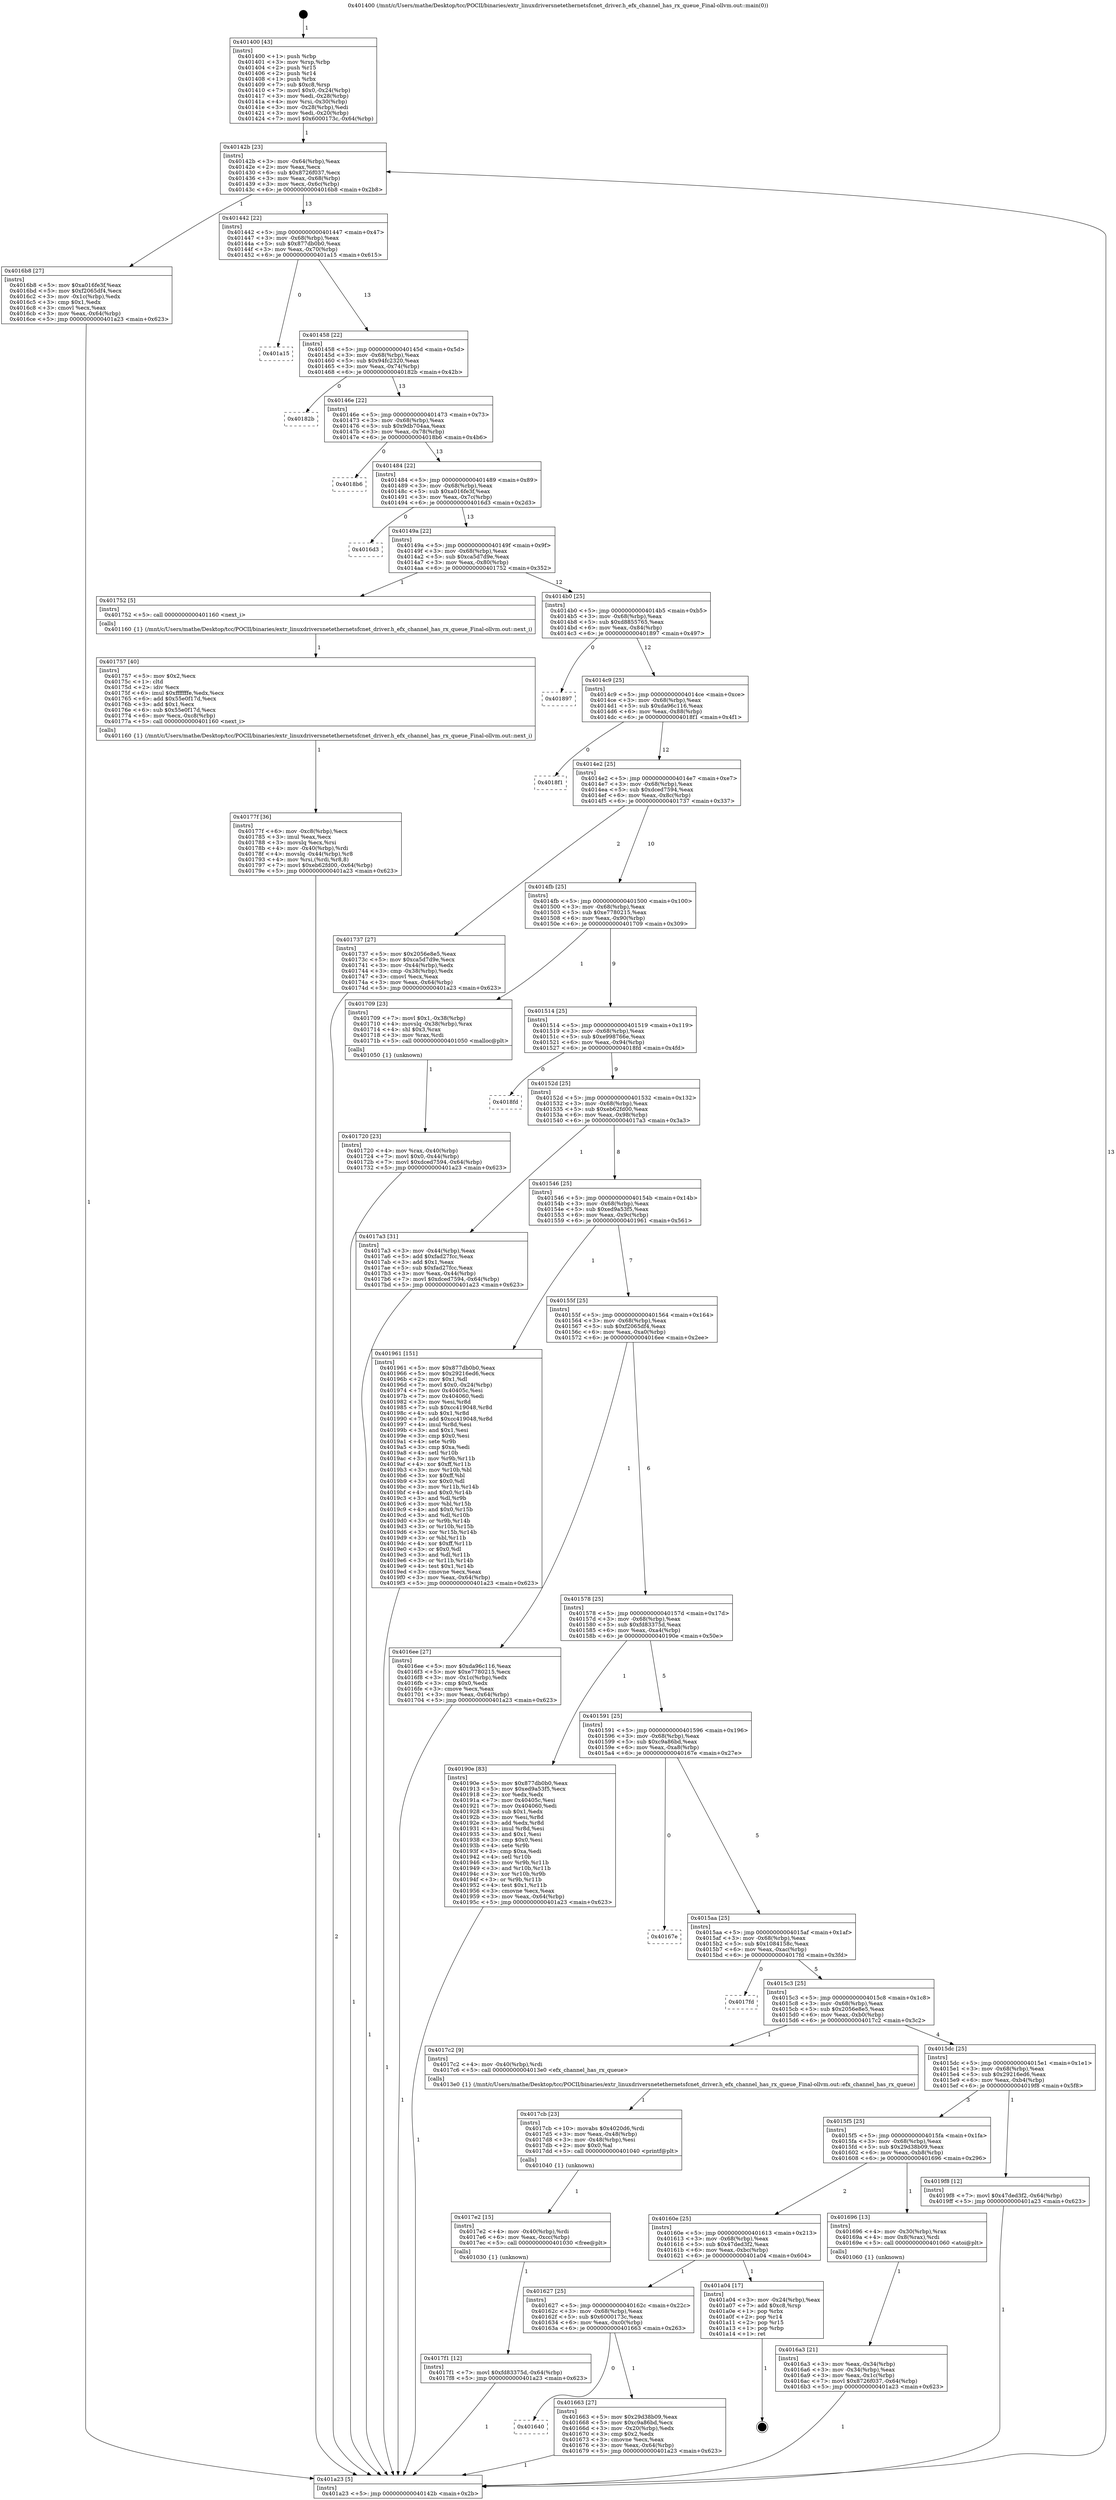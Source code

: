 digraph "0x401400" {
  label = "0x401400 (/mnt/c/Users/mathe/Desktop/tcc/POCII/binaries/extr_linuxdriversnetethernetsfcnet_driver.h_efx_channel_has_rx_queue_Final-ollvm.out::main(0))"
  labelloc = "t"
  node[shape=record]

  Entry [label="",width=0.3,height=0.3,shape=circle,fillcolor=black,style=filled]
  "0x40142b" [label="{
     0x40142b [23]\l
     | [instrs]\l
     &nbsp;&nbsp;0x40142b \<+3\>: mov -0x64(%rbp),%eax\l
     &nbsp;&nbsp;0x40142e \<+2\>: mov %eax,%ecx\l
     &nbsp;&nbsp;0x401430 \<+6\>: sub $0x8726f037,%ecx\l
     &nbsp;&nbsp;0x401436 \<+3\>: mov %eax,-0x68(%rbp)\l
     &nbsp;&nbsp;0x401439 \<+3\>: mov %ecx,-0x6c(%rbp)\l
     &nbsp;&nbsp;0x40143c \<+6\>: je 00000000004016b8 \<main+0x2b8\>\l
  }"]
  "0x4016b8" [label="{
     0x4016b8 [27]\l
     | [instrs]\l
     &nbsp;&nbsp;0x4016b8 \<+5\>: mov $0xa016fe3f,%eax\l
     &nbsp;&nbsp;0x4016bd \<+5\>: mov $0xf2065df4,%ecx\l
     &nbsp;&nbsp;0x4016c2 \<+3\>: mov -0x1c(%rbp),%edx\l
     &nbsp;&nbsp;0x4016c5 \<+3\>: cmp $0x1,%edx\l
     &nbsp;&nbsp;0x4016c8 \<+3\>: cmovl %ecx,%eax\l
     &nbsp;&nbsp;0x4016cb \<+3\>: mov %eax,-0x64(%rbp)\l
     &nbsp;&nbsp;0x4016ce \<+5\>: jmp 0000000000401a23 \<main+0x623\>\l
  }"]
  "0x401442" [label="{
     0x401442 [22]\l
     | [instrs]\l
     &nbsp;&nbsp;0x401442 \<+5\>: jmp 0000000000401447 \<main+0x47\>\l
     &nbsp;&nbsp;0x401447 \<+3\>: mov -0x68(%rbp),%eax\l
     &nbsp;&nbsp;0x40144a \<+5\>: sub $0x877db0b0,%eax\l
     &nbsp;&nbsp;0x40144f \<+3\>: mov %eax,-0x70(%rbp)\l
     &nbsp;&nbsp;0x401452 \<+6\>: je 0000000000401a15 \<main+0x615\>\l
  }"]
  Exit [label="",width=0.3,height=0.3,shape=circle,fillcolor=black,style=filled,peripheries=2]
  "0x401a15" [label="{
     0x401a15\l
  }", style=dashed]
  "0x401458" [label="{
     0x401458 [22]\l
     | [instrs]\l
     &nbsp;&nbsp;0x401458 \<+5\>: jmp 000000000040145d \<main+0x5d\>\l
     &nbsp;&nbsp;0x40145d \<+3\>: mov -0x68(%rbp),%eax\l
     &nbsp;&nbsp;0x401460 \<+5\>: sub $0x94fc2320,%eax\l
     &nbsp;&nbsp;0x401465 \<+3\>: mov %eax,-0x74(%rbp)\l
     &nbsp;&nbsp;0x401468 \<+6\>: je 000000000040182b \<main+0x42b\>\l
  }"]
  "0x4017f1" [label="{
     0x4017f1 [12]\l
     | [instrs]\l
     &nbsp;&nbsp;0x4017f1 \<+7\>: movl $0xfd83375d,-0x64(%rbp)\l
     &nbsp;&nbsp;0x4017f8 \<+5\>: jmp 0000000000401a23 \<main+0x623\>\l
  }"]
  "0x40182b" [label="{
     0x40182b\l
  }", style=dashed]
  "0x40146e" [label="{
     0x40146e [22]\l
     | [instrs]\l
     &nbsp;&nbsp;0x40146e \<+5\>: jmp 0000000000401473 \<main+0x73\>\l
     &nbsp;&nbsp;0x401473 \<+3\>: mov -0x68(%rbp),%eax\l
     &nbsp;&nbsp;0x401476 \<+5\>: sub $0x9db704aa,%eax\l
     &nbsp;&nbsp;0x40147b \<+3\>: mov %eax,-0x78(%rbp)\l
     &nbsp;&nbsp;0x40147e \<+6\>: je 00000000004018b6 \<main+0x4b6\>\l
  }"]
  "0x4017e2" [label="{
     0x4017e2 [15]\l
     | [instrs]\l
     &nbsp;&nbsp;0x4017e2 \<+4\>: mov -0x40(%rbp),%rdi\l
     &nbsp;&nbsp;0x4017e6 \<+6\>: mov %eax,-0xcc(%rbp)\l
     &nbsp;&nbsp;0x4017ec \<+5\>: call 0000000000401030 \<free@plt\>\l
     | [calls]\l
     &nbsp;&nbsp;0x401030 \{1\} (unknown)\l
  }"]
  "0x4018b6" [label="{
     0x4018b6\l
  }", style=dashed]
  "0x401484" [label="{
     0x401484 [22]\l
     | [instrs]\l
     &nbsp;&nbsp;0x401484 \<+5\>: jmp 0000000000401489 \<main+0x89\>\l
     &nbsp;&nbsp;0x401489 \<+3\>: mov -0x68(%rbp),%eax\l
     &nbsp;&nbsp;0x40148c \<+5\>: sub $0xa016fe3f,%eax\l
     &nbsp;&nbsp;0x401491 \<+3\>: mov %eax,-0x7c(%rbp)\l
     &nbsp;&nbsp;0x401494 \<+6\>: je 00000000004016d3 \<main+0x2d3\>\l
  }"]
  "0x4017cb" [label="{
     0x4017cb [23]\l
     | [instrs]\l
     &nbsp;&nbsp;0x4017cb \<+10\>: movabs $0x4020d6,%rdi\l
     &nbsp;&nbsp;0x4017d5 \<+3\>: mov %eax,-0x48(%rbp)\l
     &nbsp;&nbsp;0x4017d8 \<+3\>: mov -0x48(%rbp),%esi\l
     &nbsp;&nbsp;0x4017db \<+2\>: mov $0x0,%al\l
     &nbsp;&nbsp;0x4017dd \<+5\>: call 0000000000401040 \<printf@plt\>\l
     | [calls]\l
     &nbsp;&nbsp;0x401040 \{1\} (unknown)\l
  }"]
  "0x4016d3" [label="{
     0x4016d3\l
  }", style=dashed]
  "0x40149a" [label="{
     0x40149a [22]\l
     | [instrs]\l
     &nbsp;&nbsp;0x40149a \<+5\>: jmp 000000000040149f \<main+0x9f\>\l
     &nbsp;&nbsp;0x40149f \<+3\>: mov -0x68(%rbp),%eax\l
     &nbsp;&nbsp;0x4014a2 \<+5\>: sub $0xca5d7d9e,%eax\l
     &nbsp;&nbsp;0x4014a7 \<+3\>: mov %eax,-0x80(%rbp)\l
     &nbsp;&nbsp;0x4014aa \<+6\>: je 0000000000401752 \<main+0x352\>\l
  }"]
  "0x40177f" [label="{
     0x40177f [36]\l
     | [instrs]\l
     &nbsp;&nbsp;0x40177f \<+6\>: mov -0xc8(%rbp),%ecx\l
     &nbsp;&nbsp;0x401785 \<+3\>: imul %eax,%ecx\l
     &nbsp;&nbsp;0x401788 \<+3\>: movslq %ecx,%rsi\l
     &nbsp;&nbsp;0x40178b \<+4\>: mov -0x40(%rbp),%rdi\l
     &nbsp;&nbsp;0x40178f \<+4\>: movslq -0x44(%rbp),%r8\l
     &nbsp;&nbsp;0x401793 \<+4\>: mov %rsi,(%rdi,%r8,8)\l
     &nbsp;&nbsp;0x401797 \<+7\>: movl $0xeb62fd00,-0x64(%rbp)\l
     &nbsp;&nbsp;0x40179e \<+5\>: jmp 0000000000401a23 \<main+0x623\>\l
  }"]
  "0x401752" [label="{
     0x401752 [5]\l
     | [instrs]\l
     &nbsp;&nbsp;0x401752 \<+5\>: call 0000000000401160 \<next_i\>\l
     | [calls]\l
     &nbsp;&nbsp;0x401160 \{1\} (/mnt/c/Users/mathe/Desktop/tcc/POCII/binaries/extr_linuxdriversnetethernetsfcnet_driver.h_efx_channel_has_rx_queue_Final-ollvm.out::next_i)\l
  }"]
  "0x4014b0" [label="{
     0x4014b0 [25]\l
     | [instrs]\l
     &nbsp;&nbsp;0x4014b0 \<+5\>: jmp 00000000004014b5 \<main+0xb5\>\l
     &nbsp;&nbsp;0x4014b5 \<+3\>: mov -0x68(%rbp),%eax\l
     &nbsp;&nbsp;0x4014b8 \<+5\>: sub $0xd8855765,%eax\l
     &nbsp;&nbsp;0x4014bd \<+6\>: mov %eax,-0x84(%rbp)\l
     &nbsp;&nbsp;0x4014c3 \<+6\>: je 0000000000401897 \<main+0x497\>\l
  }"]
  "0x401757" [label="{
     0x401757 [40]\l
     | [instrs]\l
     &nbsp;&nbsp;0x401757 \<+5\>: mov $0x2,%ecx\l
     &nbsp;&nbsp;0x40175c \<+1\>: cltd\l
     &nbsp;&nbsp;0x40175d \<+2\>: idiv %ecx\l
     &nbsp;&nbsp;0x40175f \<+6\>: imul $0xfffffffe,%edx,%ecx\l
     &nbsp;&nbsp;0x401765 \<+6\>: add $0x55e0f17d,%ecx\l
     &nbsp;&nbsp;0x40176b \<+3\>: add $0x1,%ecx\l
     &nbsp;&nbsp;0x40176e \<+6\>: sub $0x55e0f17d,%ecx\l
     &nbsp;&nbsp;0x401774 \<+6\>: mov %ecx,-0xc8(%rbp)\l
     &nbsp;&nbsp;0x40177a \<+5\>: call 0000000000401160 \<next_i\>\l
     | [calls]\l
     &nbsp;&nbsp;0x401160 \{1\} (/mnt/c/Users/mathe/Desktop/tcc/POCII/binaries/extr_linuxdriversnetethernetsfcnet_driver.h_efx_channel_has_rx_queue_Final-ollvm.out::next_i)\l
  }"]
  "0x401897" [label="{
     0x401897\l
  }", style=dashed]
  "0x4014c9" [label="{
     0x4014c9 [25]\l
     | [instrs]\l
     &nbsp;&nbsp;0x4014c9 \<+5\>: jmp 00000000004014ce \<main+0xce\>\l
     &nbsp;&nbsp;0x4014ce \<+3\>: mov -0x68(%rbp),%eax\l
     &nbsp;&nbsp;0x4014d1 \<+5\>: sub $0xda96c116,%eax\l
     &nbsp;&nbsp;0x4014d6 \<+6\>: mov %eax,-0x88(%rbp)\l
     &nbsp;&nbsp;0x4014dc \<+6\>: je 00000000004018f1 \<main+0x4f1\>\l
  }"]
  "0x401720" [label="{
     0x401720 [23]\l
     | [instrs]\l
     &nbsp;&nbsp;0x401720 \<+4\>: mov %rax,-0x40(%rbp)\l
     &nbsp;&nbsp;0x401724 \<+7\>: movl $0x0,-0x44(%rbp)\l
     &nbsp;&nbsp;0x40172b \<+7\>: movl $0xdced7594,-0x64(%rbp)\l
     &nbsp;&nbsp;0x401732 \<+5\>: jmp 0000000000401a23 \<main+0x623\>\l
  }"]
  "0x4018f1" [label="{
     0x4018f1\l
  }", style=dashed]
  "0x4014e2" [label="{
     0x4014e2 [25]\l
     | [instrs]\l
     &nbsp;&nbsp;0x4014e2 \<+5\>: jmp 00000000004014e7 \<main+0xe7\>\l
     &nbsp;&nbsp;0x4014e7 \<+3\>: mov -0x68(%rbp),%eax\l
     &nbsp;&nbsp;0x4014ea \<+5\>: sub $0xdced7594,%eax\l
     &nbsp;&nbsp;0x4014ef \<+6\>: mov %eax,-0x8c(%rbp)\l
     &nbsp;&nbsp;0x4014f5 \<+6\>: je 0000000000401737 \<main+0x337\>\l
  }"]
  "0x4016a3" [label="{
     0x4016a3 [21]\l
     | [instrs]\l
     &nbsp;&nbsp;0x4016a3 \<+3\>: mov %eax,-0x34(%rbp)\l
     &nbsp;&nbsp;0x4016a6 \<+3\>: mov -0x34(%rbp),%eax\l
     &nbsp;&nbsp;0x4016a9 \<+3\>: mov %eax,-0x1c(%rbp)\l
     &nbsp;&nbsp;0x4016ac \<+7\>: movl $0x8726f037,-0x64(%rbp)\l
     &nbsp;&nbsp;0x4016b3 \<+5\>: jmp 0000000000401a23 \<main+0x623\>\l
  }"]
  "0x401737" [label="{
     0x401737 [27]\l
     | [instrs]\l
     &nbsp;&nbsp;0x401737 \<+5\>: mov $0x2056e8e5,%eax\l
     &nbsp;&nbsp;0x40173c \<+5\>: mov $0xca5d7d9e,%ecx\l
     &nbsp;&nbsp;0x401741 \<+3\>: mov -0x44(%rbp),%edx\l
     &nbsp;&nbsp;0x401744 \<+3\>: cmp -0x38(%rbp),%edx\l
     &nbsp;&nbsp;0x401747 \<+3\>: cmovl %ecx,%eax\l
     &nbsp;&nbsp;0x40174a \<+3\>: mov %eax,-0x64(%rbp)\l
     &nbsp;&nbsp;0x40174d \<+5\>: jmp 0000000000401a23 \<main+0x623\>\l
  }"]
  "0x4014fb" [label="{
     0x4014fb [25]\l
     | [instrs]\l
     &nbsp;&nbsp;0x4014fb \<+5\>: jmp 0000000000401500 \<main+0x100\>\l
     &nbsp;&nbsp;0x401500 \<+3\>: mov -0x68(%rbp),%eax\l
     &nbsp;&nbsp;0x401503 \<+5\>: sub $0xe7780215,%eax\l
     &nbsp;&nbsp;0x401508 \<+6\>: mov %eax,-0x90(%rbp)\l
     &nbsp;&nbsp;0x40150e \<+6\>: je 0000000000401709 \<main+0x309\>\l
  }"]
  "0x401400" [label="{
     0x401400 [43]\l
     | [instrs]\l
     &nbsp;&nbsp;0x401400 \<+1\>: push %rbp\l
     &nbsp;&nbsp;0x401401 \<+3\>: mov %rsp,%rbp\l
     &nbsp;&nbsp;0x401404 \<+2\>: push %r15\l
     &nbsp;&nbsp;0x401406 \<+2\>: push %r14\l
     &nbsp;&nbsp;0x401408 \<+1\>: push %rbx\l
     &nbsp;&nbsp;0x401409 \<+7\>: sub $0xc8,%rsp\l
     &nbsp;&nbsp;0x401410 \<+7\>: movl $0x0,-0x24(%rbp)\l
     &nbsp;&nbsp;0x401417 \<+3\>: mov %edi,-0x28(%rbp)\l
     &nbsp;&nbsp;0x40141a \<+4\>: mov %rsi,-0x30(%rbp)\l
     &nbsp;&nbsp;0x40141e \<+3\>: mov -0x28(%rbp),%edi\l
     &nbsp;&nbsp;0x401421 \<+3\>: mov %edi,-0x20(%rbp)\l
     &nbsp;&nbsp;0x401424 \<+7\>: movl $0x6000173c,-0x64(%rbp)\l
  }"]
  "0x401709" [label="{
     0x401709 [23]\l
     | [instrs]\l
     &nbsp;&nbsp;0x401709 \<+7\>: movl $0x1,-0x38(%rbp)\l
     &nbsp;&nbsp;0x401710 \<+4\>: movslq -0x38(%rbp),%rax\l
     &nbsp;&nbsp;0x401714 \<+4\>: shl $0x3,%rax\l
     &nbsp;&nbsp;0x401718 \<+3\>: mov %rax,%rdi\l
     &nbsp;&nbsp;0x40171b \<+5\>: call 0000000000401050 \<malloc@plt\>\l
     | [calls]\l
     &nbsp;&nbsp;0x401050 \{1\} (unknown)\l
  }"]
  "0x401514" [label="{
     0x401514 [25]\l
     | [instrs]\l
     &nbsp;&nbsp;0x401514 \<+5\>: jmp 0000000000401519 \<main+0x119\>\l
     &nbsp;&nbsp;0x401519 \<+3\>: mov -0x68(%rbp),%eax\l
     &nbsp;&nbsp;0x40151c \<+5\>: sub $0xe998766e,%eax\l
     &nbsp;&nbsp;0x401521 \<+6\>: mov %eax,-0x94(%rbp)\l
     &nbsp;&nbsp;0x401527 \<+6\>: je 00000000004018fd \<main+0x4fd\>\l
  }"]
  "0x401a23" [label="{
     0x401a23 [5]\l
     | [instrs]\l
     &nbsp;&nbsp;0x401a23 \<+5\>: jmp 000000000040142b \<main+0x2b\>\l
  }"]
  "0x4018fd" [label="{
     0x4018fd\l
  }", style=dashed]
  "0x40152d" [label="{
     0x40152d [25]\l
     | [instrs]\l
     &nbsp;&nbsp;0x40152d \<+5\>: jmp 0000000000401532 \<main+0x132\>\l
     &nbsp;&nbsp;0x401532 \<+3\>: mov -0x68(%rbp),%eax\l
     &nbsp;&nbsp;0x401535 \<+5\>: sub $0xeb62fd00,%eax\l
     &nbsp;&nbsp;0x40153a \<+6\>: mov %eax,-0x98(%rbp)\l
     &nbsp;&nbsp;0x401540 \<+6\>: je 00000000004017a3 \<main+0x3a3\>\l
  }"]
  "0x401640" [label="{
     0x401640\l
  }", style=dashed]
  "0x4017a3" [label="{
     0x4017a3 [31]\l
     | [instrs]\l
     &nbsp;&nbsp;0x4017a3 \<+3\>: mov -0x44(%rbp),%eax\l
     &nbsp;&nbsp;0x4017a6 \<+5\>: add $0xfad27fcc,%eax\l
     &nbsp;&nbsp;0x4017ab \<+3\>: add $0x1,%eax\l
     &nbsp;&nbsp;0x4017ae \<+5\>: sub $0xfad27fcc,%eax\l
     &nbsp;&nbsp;0x4017b3 \<+3\>: mov %eax,-0x44(%rbp)\l
     &nbsp;&nbsp;0x4017b6 \<+7\>: movl $0xdced7594,-0x64(%rbp)\l
     &nbsp;&nbsp;0x4017bd \<+5\>: jmp 0000000000401a23 \<main+0x623\>\l
  }"]
  "0x401546" [label="{
     0x401546 [25]\l
     | [instrs]\l
     &nbsp;&nbsp;0x401546 \<+5\>: jmp 000000000040154b \<main+0x14b\>\l
     &nbsp;&nbsp;0x40154b \<+3\>: mov -0x68(%rbp),%eax\l
     &nbsp;&nbsp;0x40154e \<+5\>: sub $0xed9a53f5,%eax\l
     &nbsp;&nbsp;0x401553 \<+6\>: mov %eax,-0x9c(%rbp)\l
     &nbsp;&nbsp;0x401559 \<+6\>: je 0000000000401961 \<main+0x561\>\l
  }"]
  "0x401663" [label="{
     0x401663 [27]\l
     | [instrs]\l
     &nbsp;&nbsp;0x401663 \<+5\>: mov $0x29d38b09,%eax\l
     &nbsp;&nbsp;0x401668 \<+5\>: mov $0xc9a86bd,%ecx\l
     &nbsp;&nbsp;0x40166d \<+3\>: mov -0x20(%rbp),%edx\l
     &nbsp;&nbsp;0x401670 \<+3\>: cmp $0x2,%edx\l
     &nbsp;&nbsp;0x401673 \<+3\>: cmovne %ecx,%eax\l
     &nbsp;&nbsp;0x401676 \<+3\>: mov %eax,-0x64(%rbp)\l
     &nbsp;&nbsp;0x401679 \<+5\>: jmp 0000000000401a23 \<main+0x623\>\l
  }"]
  "0x401961" [label="{
     0x401961 [151]\l
     | [instrs]\l
     &nbsp;&nbsp;0x401961 \<+5\>: mov $0x877db0b0,%eax\l
     &nbsp;&nbsp;0x401966 \<+5\>: mov $0x29216ed6,%ecx\l
     &nbsp;&nbsp;0x40196b \<+2\>: mov $0x1,%dl\l
     &nbsp;&nbsp;0x40196d \<+7\>: movl $0x0,-0x24(%rbp)\l
     &nbsp;&nbsp;0x401974 \<+7\>: mov 0x40405c,%esi\l
     &nbsp;&nbsp;0x40197b \<+7\>: mov 0x404060,%edi\l
     &nbsp;&nbsp;0x401982 \<+3\>: mov %esi,%r8d\l
     &nbsp;&nbsp;0x401985 \<+7\>: sub $0xcc419048,%r8d\l
     &nbsp;&nbsp;0x40198c \<+4\>: sub $0x1,%r8d\l
     &nbsp;&nbsp;0x401990 \<+7\>: add $0xcc419048,%r8d\l
     &nbsp;&nbsp;0x401997 \<+4\>: imul %r8d,%esi\l
     &nbsp;&nbsp;0x40199b \<+3\>: and $0x1,%esi\l
     &nbsp;&nbsp;0x40199e \<+3\>: cmp $0x0,%esi\l
     &nbsp;&nbsp;0x4019a1 \<+4\>: sete %r9b\l
     &nbsp;&nbsp;0x4019a5 \<+3\>: cmp $0xa,%edi\l
     &nbsp;&nbsp;0x4019a8 \<+4\>: setl %r10b\l
     &nbsp;&nbsp;0x4019ac \<+3\>: mov %r9b,%r11b\l
     &nbsp;&nbsp;0x4019af \<+4\>: xor $0xff,%r11b\l
     &nbsp;&nbsp;0x4019b3 \<+3\>: mov %r10b,%bl\l
     &nbsp;&nbsp;0x4019b6 \<+3\>: xor $0xff,%bl\l
     &nbsp;&nbsp;0x4019b9 \<+3\>: xor $0x0,%dl\l
     &nbsp;&nbsp;0x4019bc \<+3\>: mov %r11b,%r14b\l
     &nbsp;&nbsp;0x4019bf \<+4\>: and $0x0,%r14b\l
     &nbsp;&nbsp;0x4019c3 \<+3\>: and %dl,%r9b\l
     &nbsp;&nbsp;0x4019c6 \<+3\>: mov %bl,%r15b\l
     &nbsp;&nbsp;0x4019c9 \<+4\>: and $0x0,%r15b\l
     &nbsp;&nbsp;0x4019cd \<+3\>: and %dl,%r10b\l
     &nbsp;&nbsp;0x4019d0 \<+3\>: or %r9b,%r14b\l
     &nbsp;&nbsp;0x4019d3 \<+3\>: or %r10b,%r15b\l
     &nbsp;&nbsp;0x4019d6 \<+3\>: xor %r15b,%r14b\l
     &nbsp;&nbsp;0x4019d9 \<+3\>: or %bl,%r11b\l
     &nbsp;&nbsp;0x4019dc \<+4\>: xor $0xff,%r11b\l
     &nbsp;&nbsp;0x4019e0 \<+3\>: or $0x0,%dl\l
     &nbsp;&nbsp;0x4019e3 \<+3\>: and %dl,%r11b\l
     &nbsp;&nbsp;0x4019e6 \<+3\>: or %r11b,%r14b\l
     &nbsp;&nbsp;0x4019e9 \<+4\>: test $0x1,%r14b\l
     &nbsp;&nbsp;0x4019ed \<+3\>: cmovne %ecx,%eax\l
     &nbsp;&nbsp;0x4019f0 \<+3\>: mov %eax,-0x64(%rbp)\l
     &nbsp;&nbsp;0x4019f3 \<+5\>: jmp 0000000000401a23 \<main+0x623\>\l
  }"]
  "0x40155f" [label="{
     0x40155f [25]\l
     | [instrs]\l
     &nbsp;&nbsp;0x40155f \<+5\>: jmp 0000000000401564 \<main+0x164\>\l
     &nbsp;&nbsp;0x401564 \<+3\>: mov -0x68(%rbp),%eax\l
     &nbsp;&nbsp;0x401567 \<+5\>: sub $0xf2065df4,%eax\l
     &nbsp;&nbsp;0x40156c \<+6\>: mov %eax,-0xa0(%rbp)\l
     &nbsp;&nbsp;0x401572 \<+6\>: je 00000000004016ee \<main+0x2ee\>\l
  }"]
  "0x401627" [label="{
     0x401627 [25]\l
     | [instrs]\l
     &nbsp;&nbsp;0x401627 \<+5\>: jmp 000000000040162c \<main+0x22c\>\l
     &nbsp;&nbsp;0x40162c \<+3\>: mov -0x68(%rbp),%eax\l
     &nbsp;&nbsp;0x40162f \<+5\>: sub $0x6000173c,%eax\l
     &nbsp;&nbsp;0x401634 \<+6\>: mov %eax,-0xc0(%rbp)\l
     &nbsp;&nbsp;0x40163a \<+6\>: je 0000000000401663 \<main+0x263\>\l
  }"]
  "0x4016ee" [label="{
     0x4016ee [27]\l
     | [instrs]\l
     &nbsp;&nbsp;0x4016ee \<+5\>: mov $0xda96c116,%eax\l
     &nbsp;&nbsp;0x4016f3 \<+5\>: mov $0xe7780215,%ecx\l
     &nbsp;&nbsp;0x4016f8 \<+3\>: mov -0x1c(%rbp),%edx\l
     &nbsp;&nbsp;0x4016fb \<+3\>: cmp $0x0,%edx\l
     &nbsp;&nbsp;0x4016fe \<+3\>: cmove %ecx,%eax\l
     &nbsp;&nbsp;0x401701 \<+3\>: mov %eax,-0x64(%rbp)\l
     &nbsp;&nbsp;0x401704 \<+5\>: jmp 0000000000401a23 \<main+0x623\>\l
  }"]
  "0x401578" [label="{
     0x401578 [25]\l
     | [instrs]\l
     &nbsp;&nbsp;0x401578 \<+5\>: jmp 000000000040157d \<main+0x17d\>\l
     &nbsp;&nbsp;0x40157d \<+3\>: mov -0x68(%rbp),%eax\l
     &nbsp;&nbsp;0x401580 \<+5\>: sub $0xfd83375d,%eax\l
     &nbsp;&nbsp;0x401585 \<+6\>: mov %eax,-0xa4(%rbp)\l
     &nbsp;&nbsp;0x40158b \<+6\>: je 000000000040190e \<main+0x50e\>\l
  }"]
  "0x401a04" [label="{
     0x401a04 [17]\l
     | [instrs]\l
     &nbsp;&nbsp;0x401a04 \<+3\>: mov -0x24(%rbp),%eax\l
     &nbsp;&nbsp;0x401a07 \<+7\>: add $0xc8,%rsp\l
     &nbsp;&nbsp;0x401a0e \<+1\>: pop %rbx\l
     &nbsp;&nbsp;0x401a0f \<+2\>: pop %r14\l
     &nbsp;&nbsp;0x401a11 \<+2\>: pop %r15\l
     &nbsp;&nbsp;0x401a13 \<+1\>: pop %rbp\l
     &nbsp;&nbsp;0x401a14 \<+1\>: ret\l
  }"]
  "0x40190e" [label="{
     0x40190e [83]\l
     | [instrs]\l
     &nbsp;&nbsp;0x40190e \<+5\>: mov $0x877db0b0,%eax\l
     &nbsp;&nbsp;0x401913 \<+5\>: mov $0xed9a53f5,%ecx\l
     &nbsp;&nbsp;0x401918 \<+2\>: xor %edx,%edx\l
     &nbsp;&nbsp;0x40191a \<+7\>: mov 0x40405c,%esi\l
     &nbsp;&nbsp;0x401921 \<+7\>: mov 0x404060,%edi\l
     &nbsp;&nbsp;0x401928 \<+3\>: sub $0x1,%edx\l
     &nbsp;&nbsp;0x40192b \<+3\>: mov %esi,%r8d\l
     &nbsp;&nbsp;0x40192e \<+3\>: add %edx,%r8d\l
     &nbsp;&nbsp;0x401931 \<+4\>: imul %r8d,%esi\l
     &nbsp;&nbsp;0x401935 \<+3\>: and $0x1,%esi\l
     &nbsp;&nbsp;0x401938 \<+3\>: cmp $0x0,%esi\l
     &nbsp;&nbsp;0x40193b \<+4\>: sete %r9b\l
     &nbsp;&nbsp;0x40193f \<+3\>: cmp $0xa,%edi\l
     &nbsp;&nbsp;0x401942 \<+4\>: setl %r10b\l
     &nbsp;&nbsp;0x401946 \<+3\>: mov %r9b,%r11b\l
     &nbsp;&nbsp;0x401949 \<+3\>: and %r10b,%r11b\l
     &nbsp;&nbsp;0x40194c \<+3\>: xor %r10b,%r9b\l
     &nbsp;&nbsp;0x40194f \<+3\>: or %r9b,%r11b\l
     &nbsp;&nbsp;0x401952 \<+4\>: test $0x1,%r11b\l
     &nbsp;&nbsp;0x401956 \<+3\>: cmovne %ecx,%eax\l
     &nbsp;&nbsp;0x401959 \<+3\>: mov %eax,-0x64(%rbp)\l
     &nbsp;&nbsp;0x40195c \<+5\>: jmp 0000000000401a23 \<main+0x623\>\l
  }"]
  "0x401591" [label="{
     0x401591 [25]\l
     | [instrs]\l
     &nbsp;&nbsp;0x401591 \<+5\>: jmp 0000000000401596 \<main+0x196\>\l
     &nbsp;&nbsp;0x401596 \<+3\>: mov -0x68(%rbp),%eax\l
     &nbsp;&nbsp;0x401599 \<+5\>: sub $0xc9a86bd,%eax\l
     &nbsp;&nbsp;0x40159e \<+6\>: mov %eax,-0xa8(%rbp)\l
     &nbsp;&nbsp;0x4015a4 \<+6\>: je 000000000040167e \<main+0x27e\>\l
  }"]
  "0x40160e" [label="{
     0x40160e [25]\l
     | [instrs]\l
     &nbsp;&nbsp;0x40160e \<+5\>: jmp 0000000000401613 \<main+0x213\>\l
     &nbsp;&nbsp;0x401613 \<+3\>: mov -0x68(%rbp),%eax\l
     &nbsp;&nbsp;0x401616 \<+5\>: sub $0x47ded3f2,%eax\l
     &nbsp;&nbsp;0x40161b \<+6\>: mov %eax,-0xbc(%rbp)\l
     &nbsp;&nbsp;0x401621 \<+6\>: je 0000000000401a04 \<main+0x604\>\l
  }"]
  "0x40167e" [label="{
     0x40167e\l
  }", style=dashed]
  "0x4015aa" [label="{
     0x4015aa [25]\l
     | [instrs]\l
     &nbsp;&nbsp;0x4015aa \<+5\>: jmp 00000000004015af \<main+0x1af\>\l
     &nbsp;&nbsp;0x4015af \<+3\>: mov -0x68(%rbp),%eax\l
     &nbsp;&nbsp;0x4015b2 \<+5\>: sub $0x1084158c,%eax\l
     &nbsp;&nbsp;0x4015b7 \<+6\>: mov %eax,-0xac(%rbp)\l
     &nbsp;&nbsp;0x4015bd \<+6\>: je 00000000004017fd \<main+0x3fd\>\l
  }"]
  "0x401696" [label="{
     0x401696 [13]\l
     | [instrs]\l
     &nbsp;&nbsp;0x401696 \<+4\>: mov -0x30(%rbp),%rax\l
     &nbsp;&nbsp;0x40169a \<+4\>: mov 0x8(%rax),%rdi\l
     &nbsp;&nbsp;0x40169e \<+5\>: call 0000000000401060 \<atoi@plt\>\l
     | [calls]\l
     &nbsp;&nbsp;0x401060 \{1\} (unknown)\l
  }"]
  "0x4017fd" [label="{
     0x4017fd\l
  }", style=dashed]
  "0x4015c3" [label="{
     0x4015c3 [25]\l
     | [instrs]\l
     &nbsp;&nbsp;0x4015c3 \<+5\>: jmp 00000000004015c8 \<main+0x1c8\>\l
     &nbsp;&nbsp;0x4015c8 \<+3\>: mov -0x68(%rbp),%eax\l
     &nbsp;&nbsp;0x4015cb \<+5\>: sub $0x2056e8e5,%eax\l
     &nbsp;&nbsp;0x4015d0 \<+6\>: mov %eax,-0xb0(%rbp)\l
     &nbsp;&nbsp;0x4015d6 \<+6\>: je 00000000004017c2 \<main+0x3c2\>\l
  }"]
  "0x4015f5" [label="{
     0x4015f5 [25]\l
     | [instrs]\l
     &nbsp;&nbsp;0x4015f5 \<+5\>: jmp 00000000004015fa \<main+0x1fa\>\l
     &nbsp;&nbsp;0x4015fa \<+3\>: mov -0x68(%rbp),%eax\l
     &nbsp;&nbsp;0x4015fd \<+5\>: sub $0x29d38b09,%eax\l
     &nbsp;&nbsp;0x401602 \<+6\>: mov %eax,-0xb8(%rbp)\l
     &nbsp;&nbsp;0x401608 \<+6\>: je 0000000000401696 \<main+0x296\>\l
  }"]
  "0x4017c2" [label="{
     0x4017c2 [9]\l
     | [instrs]\l
     &nbsp;&nbsp;0x4017c2 \<+4\>: mov -0x40(%rbp),%rdi\l
     &nbsp;&nbsp;0x4017c6 \<+5\>: call 00000000004013e0 \<efx_channel_has_rx_queue\>\l
     | [calls]\l
     &nbsp;&nbsp;0x4013e0 \{1\} (/mnt/c/Users/mathe/Desktop/tcc/POCII/binaries/extr_linuxdriversnetethernetsfcnet_driver.h_efx_channel_has_rx_queue_Final-ollvm.out::efx_channel_has_rx_queue)\l
  }"]
  "0x4015dc" [label="{
     0x4015dc [25]\l
     | [instrs]\l
     &nbsp;&nbsp;0x4015dc \<+5\>: jmp 00000000004015e1 \<main+0x1e1\>\l
     &nbsp;&nbsp;0x4015e1 \<+3\>: mov -0x68(%rbp),%eax\l
     &nbsp;&nbsp;0x4015e4 \<+5\>: sub $0x29216ed6,%eax\l
     &nbsp;&nbsp;0x4015e9 \<+6\>: mov %eax,-0xb4(%rbp)\l
     &nbsp;&nbsp;0x4015ef \<+6\>: je 00000000004019f8 \<main+0x5f8\>\l
  }"]
  "0x4019f8" [label="{
     0x4019f8 [12]\l
     | [instrs]\l
     &nbsp;&nbsp;0x4019f8 \<+7\>: movl $0x47ded3f2,-0x64(%rbp)\l
     &nbsp;&nbsp;0x4019ff \<+5\>: jmp 0000000000401a23 \<main+0x623\>\l
  }"]
  Entry -> "0x401400" [label=" 1"]
  "0x40142b" -> "0x4016b8" [label=" 1"]
  "0x40142b" -> "0x401442" [label=" 13"]
  "0x401a04" -> Exit [label=" 1"]
  "0x401442" -> "0x401a15" [label=" 0"]
  "0x401442" -> "0x401458" [label=" 13"]
  "0x4019f8" -> "0x401a23" [label=" 1"]
  "0x401458" -> "0x40182b" [label=" 0"]
  "0x401458" -> "0x40146e" [label=" 13"]
  "0x401961" -> "0x401a23" [label=" 1"]
  "0x40146e" -> "0x4018b6" [label=" 0"]
  "0x40146e" -> "0x401484" [label=" 13"]
  "0x40190e" -> "0x401a23" [label=" 1"]
  "0x401484" -> "0x4016d3" [label=" 0"]
  "0x401484" -> "0x40149a" [label=" 13"]
  "0x4017f1" -> "0x401a23" [label=" 1"]
  "0x40149a" -> "0x401752" [label=" 1"]
  "0x40149a" -> "0x4014b0" [label=" 12"]
  "0x4017e2" -> "0x4017f1" [label=" 1"]
  "0x4014b0" -> "0x401897" [label=" 0"]
  "0x4014b0" -> "0x4014c9" [label=" 12"]
  "0x4017cb" -> "0x4017e2" [label=" 1"]
  "0x4014c9" -> "0x4018f1" [label=" 0"]
  "0x4014c9" -> "0x4014e2" [label=" 12"]
  "0x4017c2" -> "0x4017cb" [label=" 1"]
  "0x4014e2" -> "0x401737" [label=" 2"]
  "0x4014e2" -> "0x4014fb" [label=" 10"]
  "0x4017a3" -> "0x401a23" [label=" 1"]
  "0x4014fb" -> "0x401709" [label=" 1"]
  "0x4014fb" -> "0x401514" [label=" 9"]
  "0x40177f" -> "0x401a23" [label=" 1"]
  "0x401514" -> "0x4018fd" [label=" 0"]
  "0x401514" -> "0x40152d" [label=" 9"]
  "0x401757" -> "0x40177f" [label=" 1"]
  "0x40152d" -> "0x4017a3" [label=" 1"]
  "0x40152d" -> "0x401546" [label=" 8"]
  "0x401752" -> "0x401757" [label=" 1"]
  "0x401546" -> "0x401961" [label=" 1"]
  "0x401546" -> "0x40155f" [label=" 7"]
  "0x401737" -> "0x401a23" [label=" 2"]
  "0x40155f" -> "0x4016ee" [label=" 1"]
  "0x40155f" -> "0x401578" [label=" 6"]
  "0x401709" -> "0x401720" [label=" 1"]
  "0x401578" -> "0x40190e" [label=" 1"]
  "0x401578" -> "0x401591" [label=" 5"]
  "0x4016ee" -> "0x401a23" [label=" 1"]
  "0x401591" -> "0x40167e" [label=" 0"]
  "0x401591" -> "0x4015aa" [label=" 5"]
  "0x4016a3" -> "0x401a23" [label=" 1"]
  "0x4015aa" -> "0x4017fd" [label=" 0"]
  "0x4015aa" -> "0x4015c3" [label=" 5"]
  "0x401696" -> "0x4016a3" [label=" 1"]
  "0x4015c3" -> "0x4017c2" [label=" 1"]
  "0x4015c3" -> "0x4015dc" [label=" 4"]
  "0x401400" -> "0x40142b" [label=" 1"]
  "0x4015dc" -> "0x4019f8" [label=" 1"]
  "0x4015dc" -> "0x4015f5" [label=" 3"]
  "0x401a23" -> "0x40142b" [label=" 13"]
  "0x4015f5" -> "0x401696" [label=" 1"]
  "0x4015f5" -> "0x40160e" [label=" 2"]
  "0x4016b8" -> "0x401a23" [label=" 1"]
  "0x40160e" -> "0x401a04" [label=" 1"]
  "0x40160e" -> "0x401627" [label=" 1"]
  "0x401720" -> "0x401a23" [label=" 1"]
  "0x401627" -> "0x401663" [label=" 1"]
  "0x401627" -> "0x401640" [label=" 0"]
  "0x401663" -> "0x401a23" [label=" 1"]
}
